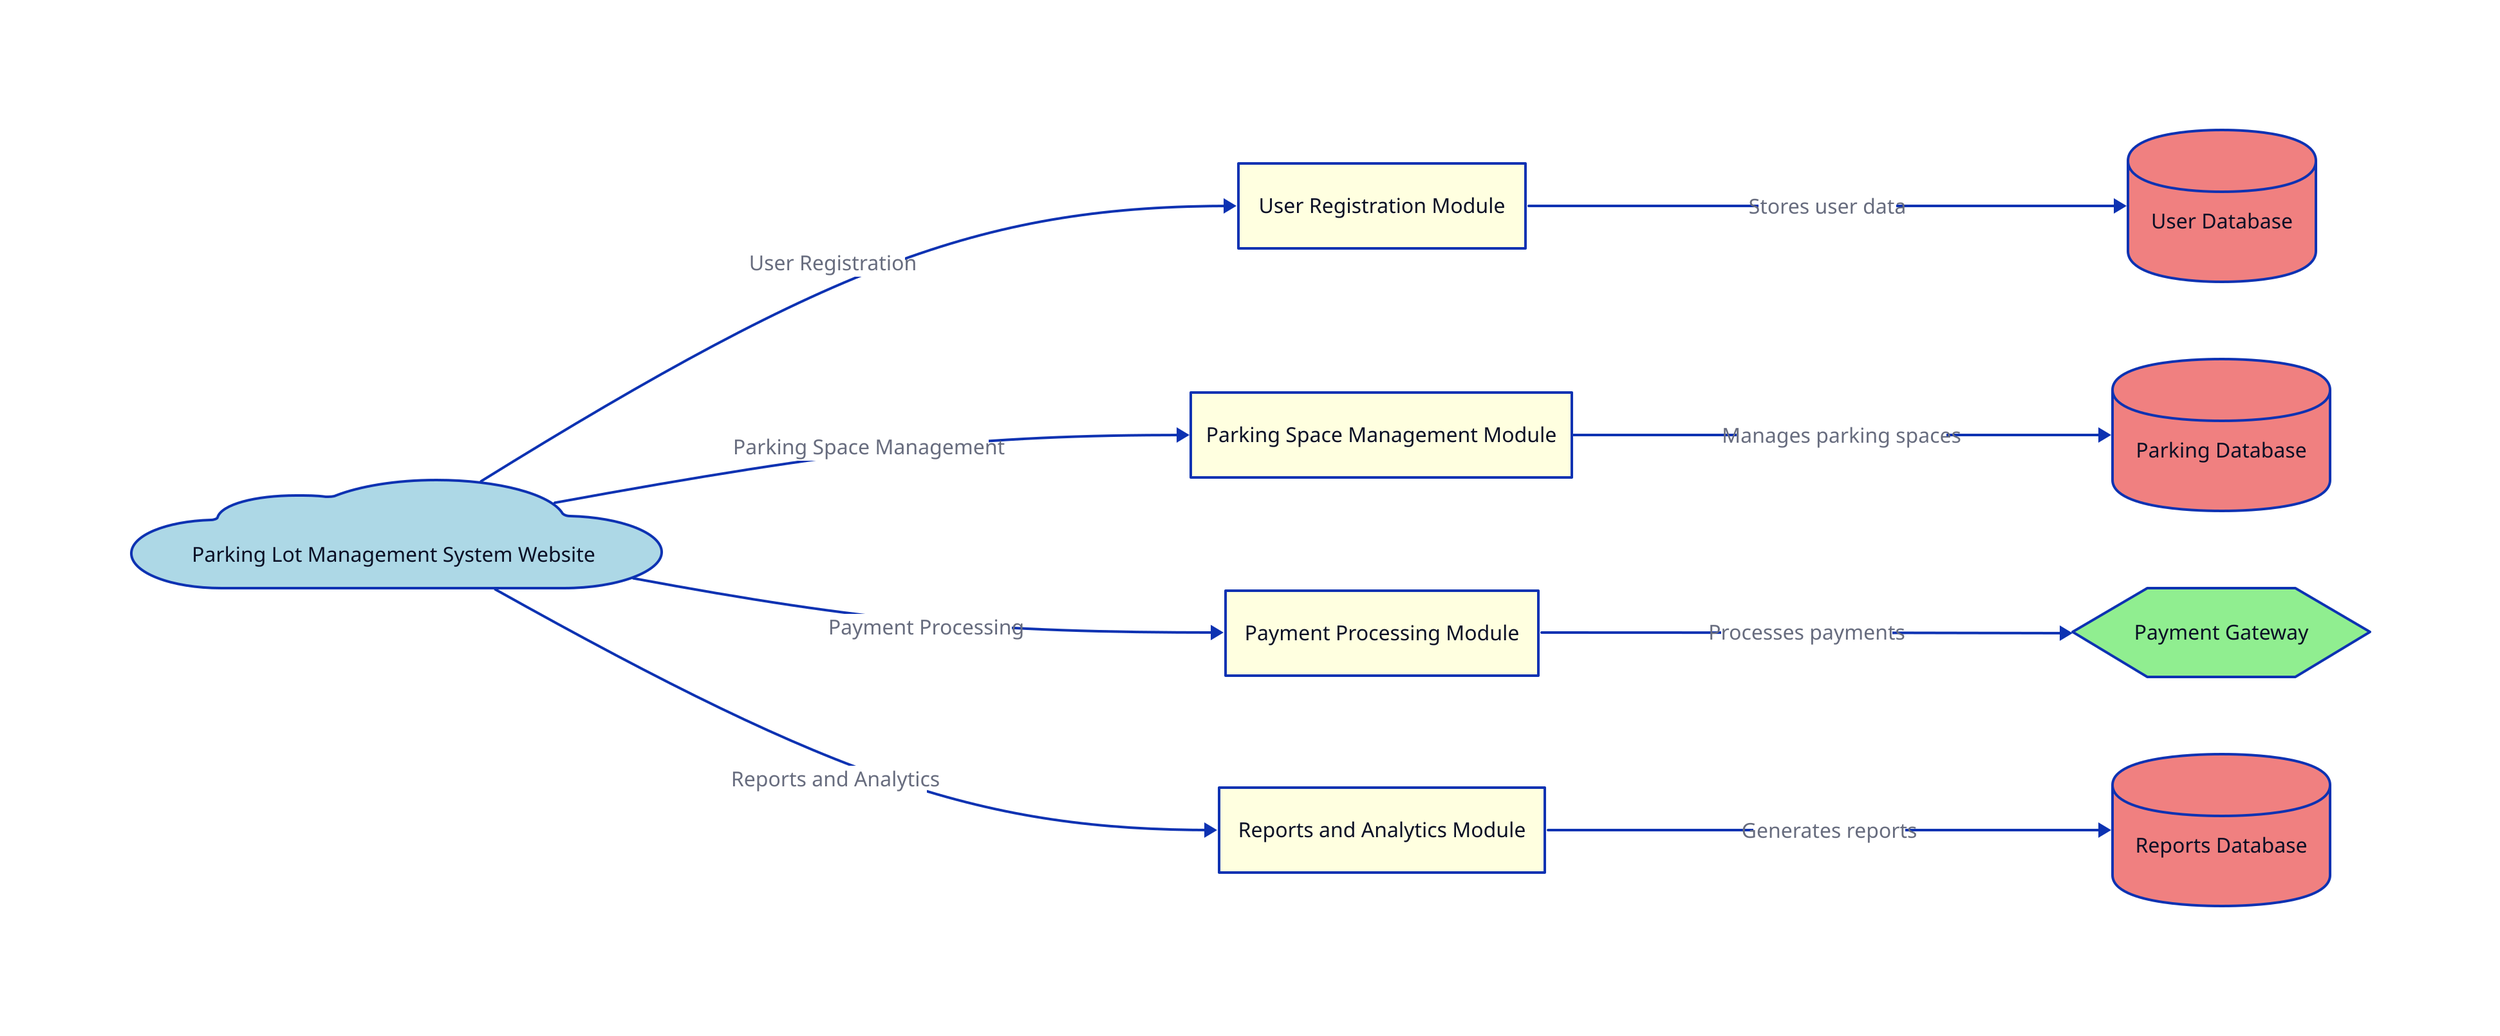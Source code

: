 direction: right

website: {
  shape: cloud
  style: {
    fill: lightblue
  }
  label: "Parking Lot Management System Website"
}

website -> user_registration: "User Registration"

user_registration: {
  shape: rectangle
  style: {
    fill: lightyellow
  }
  label: "User Registration Module"
}

user_registration -> user_database: "Stores user data"

user_database: {
  shape: cylinder
  style: {
    fill: lightcoral
  }
  label: "User Database"
}

website -> parking_space_management: "Parking Space Management"

parking_space_management: {
  shape: rectangle
  style: {
    fill: lightyellow
  }
  label: "Parking Space Management Module"
}

parking_space_management -> parking_database: "Manages parking spaces"

parking_database: {
  shape: cylinder
  style: {
    fill: lightcoral
  }
  label: "Parking Database"
}

website -> payment_processing: "Payment Processing"

payment_processing: {
  shape: rectangle
  style: {
    fill: lightyellow
  }
  label: "Payment Processing Module"
}

payment_processing -> payment_gateway: "Processes payments"

payment_gateway: {
  shape: hexagon
  style: {
    fill: lightgreen
  }
  label: "Payment Gateway"
}

website -> reports_and_analytics: "Reports and Analytics"

reports_and_analytics: {
  shape: rectangle
  style: {
    fill: lightyellow
  }
  label: "Reports and Analytics Module"
}

reports_and_analytics -> reports_database: "Generates reports"

reports_database: {
  shape: cylinder
  style: {
    fill: lightcoral
  }
  label: "Reports Database"
}